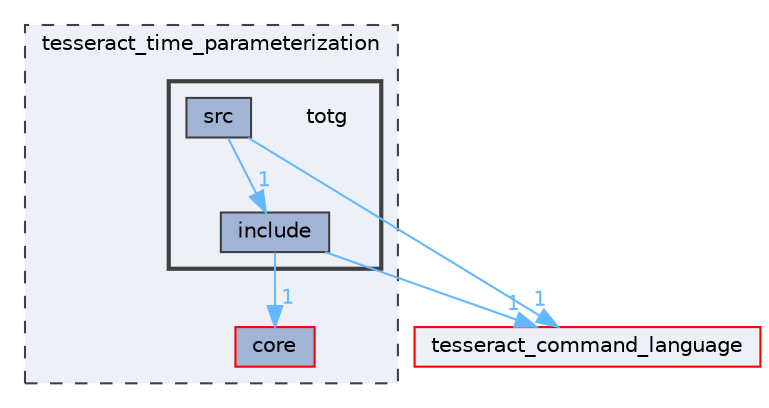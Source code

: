 digraph "tesseract_time_parameterization/totg"
{
 // LATEX_PDF_SIZE
  bgcolor="transparent";
  edge [fontname=Helvetica,fontsize=10,labelfontname=Helvetica,labelfontsize=10];
  node [fontname=Helvetica,fontsize=10,shape=box,height=0.2,width=0.4];
  compound=true
  subgraph clusterdir_d95fa72e1f80b7ab426a2222fe7ccfd9 {
    graph [ bgcolor="#edf0f7", pencolor="grey25", label="tesseract_time_parameterization", fontname=Helvetica,fontsize=10 style="filled,dashed", URL="dir_d95fa72e1f80b7ab426a2222fe7ccfd9.html",tooltip=""]
  dir_68e56e9c09e14b8e1bac5d9210612b17 [label="core", fillcolor="#a2b4d6", color="red", style="filled", URL="dir_68e56e9c09e14b8e1bac5d9210612b17.html",tooltip=""];
  subgraph clusterdir_8830b9631d65195a2fcf8cb3fc407bbd {
    graph [ bgcolor="#edf0f7", pencolor="grey25", label="", fontname=Helvetica,fontsize=10 style="filled,bold", URL="dir_8830b9631d65195a2fcf8cb3fc407bbd.html",tooltip=""]
    dir_8830b9631d65195a2fcf8cb3fc407bbd [shape=plaintext, label="totg"];
  dir_b8befae346d865574eb5255dddf4f451 [label="include", fillcolor="#a2b4d6", color="grey25", style="filled", URL="dir_b8befae346d865574eb5255dddf4f451.html",tooltip=""];
  dir_32ad7e6db513828c4ad4ed2ee1a97dbb [label="src", fillcolor="#a2b4d6", color="grey25", style="filled", URL="dir_32ad7e6db513828c4ad4ed2ee1a97dbb.html",tooltip=""];
  }
  }
  dir_fa47c2fa9b13a12fc195f1b83854b816 [label="tesseract_command_language", fillcolor="#edf0f7", color="red", style="filled", URL="dir_fa47c2fa9b13a12fc195f1b83854b816.html",tooltip=""];
  dir_b8befae346d865574eb5255dddf4f451->dir_fa47c2fa9b13a12fc195f1b83854b816 [headlabel="1", labeldistance=1.5 headhref="dir_000021_000060.html" color="steelblue1" fontcolor="steelblue1"];
  dir_b8befae346d865574eb5255dddf4f451->dir_68e56e9c09e14b8e1bac5d9210612b17 [headlabel="1", labeldistance=1.5 headhref="dir_000021_000003.html" color="steelblue1" fontcolor="steelblue1"];
  dir_32ad7e6db513828c4ad4ed2ee1a97dbb->dir_b8befae346d865574eb5255dddf4f451 [headlabel="1", labeldistance=1.5 headhref="dir_000057_000021.html" color="steelblue1" fontcolor="steelblue1"];
  dir_32ad7e6db513828c4ad4ed2ee1a97dbb->dir_fa47c2fa9b13a12fc195f1b83854b816 [headlabel="1", labeldistance=1.5 headhref="dir_000057_000060.html" color="steelblue1" fontcolor="steelblue1"];
}
